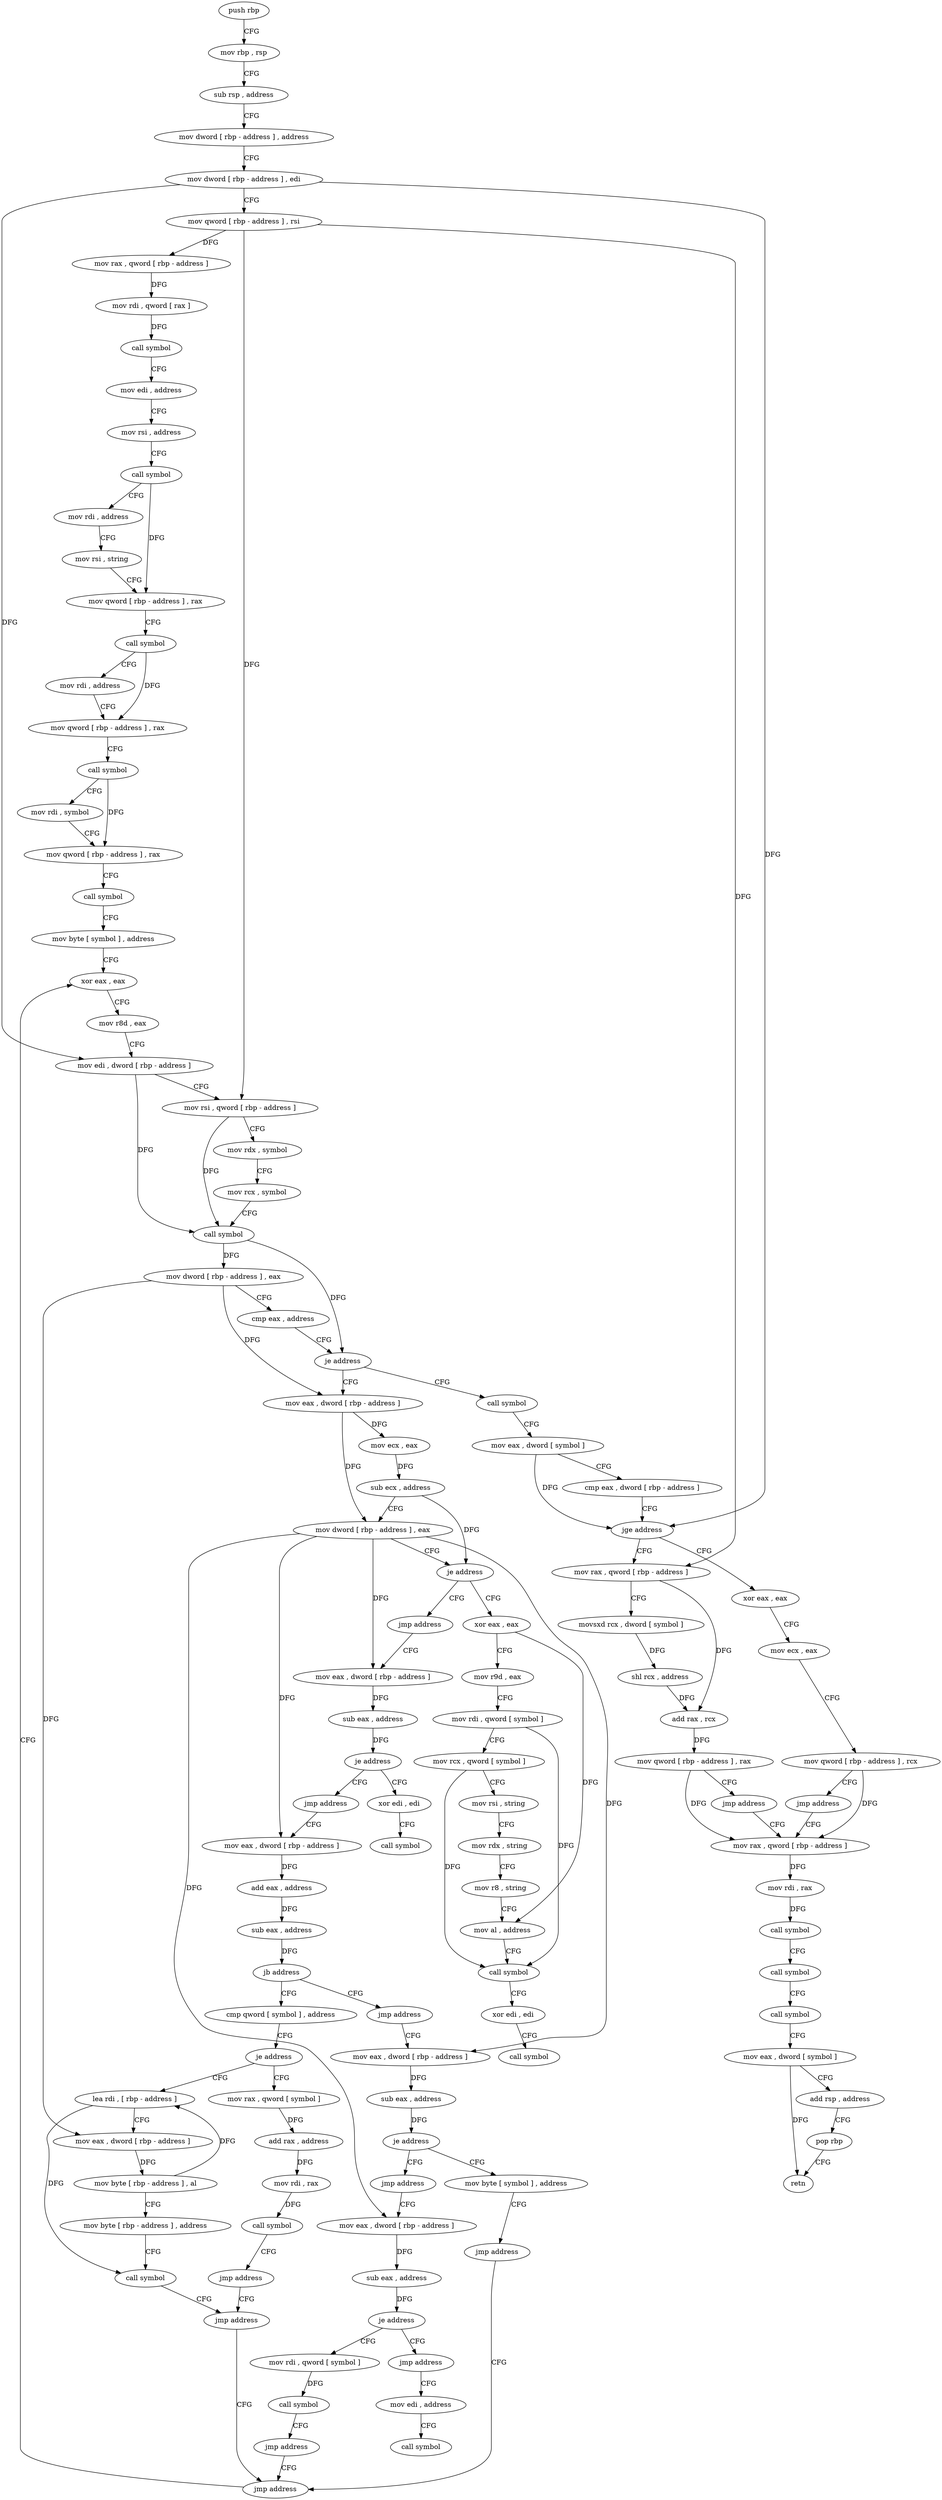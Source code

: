 digraph "func" {
"4200832" [label = "push rbp" ]
"4200833" [label = "mov rbp , rsp" ]
"4200836" [label = "sub rsp , address" ]
"4200840" [label = "mov dword [ rbp - address ] , address" ]
"4200847" [label = "mov dword [ rbp - address ] , edi" ]
"4200850" [label = "mov qword [ rbp - address ] , rsi" ]
"4200854" [label = "mov rax , qword [ rbp - address ]" ]
"4200858" [label = "mov rdi , qword [ rax ]" ]
"4200861" [label = "call symbol" ]
"4200866" [label = "mov edi , address" ]
"4200871" [label = "mov rsi , address" ]
"4200881" [label = "call symbol" ]
"4200886" [label = "mov rdi , address" ]
"4200896" [label = "mov rsi , string" ]
"4200906" [label = "mov qword [ rbp - address ] , rax" ]
"4200910" [label = "call symbol" ]
"4200915" [label = "mov rdi , address" ]
"4200925" [label = "mov qword [ rbp - address ] , rax" ]
"4200929" [label = "call symbol" ]
"4200934" [label = "mov rdi , symbol" ]
"4200944" [label = "mov qword [ rbp - address ] , rax" ]
"4200948" [label = "call symbol" ]
"4200953" [label = "mov byte [ symbol ] , address" ]
"4200961" [label = "xor eax , eax" ]
"4201292" [label = "call symbol" ]
"4201297" [label = "mov eax , dword [ symbol ]" ]
"4201304" [label = "cmp eax , dword [ rbp - address ]" ]
"4201307" [label = "jge address" ]
"4201341" [label = "xor eax , eax" ]
"4201313" [label = "mov rax , qword [ rbp - address ]" ]
"4201010" [label = "mov eax , dword [ rbp - address ]" ]
"4201013" [label = "mov ecx , eax" ]
"4201015" [label = "sub ecx , address" ]
"4201021" [label = "mov dword [ rbp - address ] , eax" ]
"4201024" [label = "je address" ]
"4201212" [label = "xor eax , eax" ]
"4201030" [label = "jmp address" ]
"4201343" [label = "mov ecx , eax" ]
"4201345" [label = "mov qword [ rbp - address ] , rcx" ]
"4201349" [label = "jmp address" ]
"4201354" [label = "mov rax , qword [ rbp - address ]" ]
"4201317" [label = "movsxd rcx , dword [ symbol ]" ]
"4201325" [label = "shl rcx , address" ]
"4201329" [label = "add rax , rcx" ]
"4201332" [label = "mov qword [ rbp - address ] , rax" ]
"4201336" [label = "jmp address" ]
"4201214" [label = "mov r9d , eax" ]
"4201217" [label = "mov rdi , qword [ symbol ]" ]
"4201225" [label = "mov rcx , qword [ symbol ]" ]
"4201233" [label = "mov rsi , string" ]
"4201243" [label = "mov rdx , string" ]
"4201253" [label = "mov r8 , string" ]
"4201263" [label = "mov al , address" ]
"4201265" [label = "call symbol" ]
"4201270" [label = "xor edi , edi" ]
"4201272" [label = "call symbol" ]
"4201035" [label = "mov eax , dword [ rbp - address ]" ]
"4201358" [label = "mov rdi , rax" ]
"4201361" [label = "call symbol" ]
"4201366" [label = "call symbol" ]
"4201371" [label = "call symbol" ]
"4201376" [label = "mov eax , dword [ symbol ]" ]
"4201383" [label = "add rsp , address" ]
"4201387" [label = "pop rbp" ]
"4201388" [label = "retn" ]
"4201038" [label = "sub eax , address" ]
"4201043" [label = "je address" ]
"4201205" [label = "xor edi , edi" ]
"4201049" [label = "jmp address" ]
"4201207" [label = "call symbol" ]
"4201054" [label = "mov eax , dword [ rbp - address ]" ]
"4201057" [label = "add eax , address" ]
"4201060" [label = "sub eax , address" ]
"4201063" [label = "jb address" ]
"4201139" [label = "cmp qword [ symbol ] , address" ]
"4201069" [label = "jmp address" ]
"4201148" [label = "je address" ]
"4201181" [label = "lea rdi , [ rbp - address ]" ]
"4201154" [label = "mov rax , qword [ symbol ]" ]
"4201074" [label = "mov eax , dword [ rbp - address ]" ]
"4201185" [label = "mov eax , dword [ rbp - address ]" ]
"4201188" [label = "mov byte [ rbp - address ] , al" ]
"4201191" [label = "mov byte [ rbp - address ] , address" ]
"4201195" [label = "call symbol" ]
"4201200" [label = "jmp address" ]
"4201162" [label = "add rax , address" ]
"4201168" [label = "mov rdi , rax" ]
"4201171" [label = "call symbol" ]
"4201176" [label = "jmp address" ]
"4201077" [label = "sub eax , address" ]
"4201080" [label = "je address" ]
"4201108" [label = "mov byte [ symbol ] , address" ]
"4201086" [label = "jmp address" ]
"4201287" [label = "jmp address" ]
"4201116" [label = "jmp address" ]
"4201091" [label = "mov eax , dword [ rbp - address ]" ]
"4200963" [label = "mov r8d , eax" ]
"4200966" [label = "mov edi , dword [ rbp - address ]" ]
"4200969" [label = "mov rsi , qword [ rbp - address ]" ]
"4200973" [label = "mov rdx , symbol" ]
"4200983" [label = "mov rcx , symbol" ]
"4200993" [label = "call symbol" ]
"4200998" [label = "mov dword [ rbp - address ] , eax" ]
"4201001" [label = "cmp eax , address" ]
"4201004" [label = "je address" ]
"4201094" [label = "sub eax , address" ]
"4201097" [label = "je address" ]
"4201121" [label = "mov rdi , qword [ symbol ]" ]
"4201103" [label = "jmp address" ]
"4201129" [label = "call symbol" ]
"4201134" [label = "jmp address" ]
"4201277" [label = "mov edi , address" ]
"4201282" [label = "call symbol" ]
"4200832" -> "4200833" [ label = "CFG" ]
"4200833" -> "4200836" [ label = "CFG" ]
"4200836" -> "4200840" [ label = "CFG" ]
"4200840" -> "4200847" [ label = "CFG" ]
"4200847" -> "4200850" [ label = "CFG" ]
"4200847" -> "4200966" [ label = "DFG" ]
"4200847" -> "4201307" [ label = "DFG" ]
"4200850" -> "4200854" [ label = "DFG" ]
"4200850" -> "4200969" [ label = "DFG" ]
"4200850" -> "4201313" [ label = "DFG" ]
"4200854" -> "4200858" [ label = "DFG" ]
"4200858" -> "4200861" [ label = "DFG" ]
"4200861" -> "4200866" [ label = "CFG" ]
"4200866" -> "4200871" [ label = "CFG" ]
"4200871" -> "4200881" [ label = "CFG" ]
"4200881" -> "4200886" [ label = "CFG" ]
"4200881" -> "4200906" [ label = "DFG" ]
"4200886" -> "4200896" [ label = "CFG" ]
"4200896" -> "4200906" [ label = "CFG" ]
"4200906" -> "4200910" [ label = "CFG" ]
"4200910" -> "4200915" [ label = "CFG" ]
"4200910" -> "4200925" [ label = "DFG" ]
"4200915" -> "4200925" [ label = "CFG" ]
"4200925" -> "4200929" [ label = "CFG" ]
"4200929" -> "4200934" [ label = "CFG" ]
"4200929" -> "4200944" [ label = "DFG" ]
"4200934" -> "4200944" [ label = "CFG" ]
"4200944" -> "4200948" [ label = "CFG" ]
"4200948" -> "4200953" [ label = "CFG" ]
"4200953" -> "4200961" [ label = "CFG" ]
"4200961" -> "4200963" [ label = "CFG" ]
"4201292" -> "4201297" [ label = "CFG" ]
"4201297" -> "4201304" [ label = "CFG" ]
"4201297" -> "4201307" [ label = "DFG" ]
"4201304" -> "4201307" [ label = "CFG" ]
"4201307" -> "4201341" [ label = "CFG" ]
"4201307" -> "4201313" [ label = "CFG" ]
"4201341" -> "4201343" [ label = "CFG" ]
"4201313" -> "4201317" [ label = "CFG" ]
"4201313" -> "4201329" [ label = "DFG" ]
"4201010" -> "4201013" [ label = "DFG" ]
"4201010" -> "4201021" [ label = "DFG" ]
"4201013" -> "4201015" [ label = "DFG" ]
"4201015" -> "4201021" [ label = "CFG" ]
"4201015" -> "4201024" [ label = "DFG" ]
"4201021" -> "4201024" [ label = "CFG" ]
"4201021" -> "4201035" [ label = "DFG" ]
"4201021" -> "4201054" [ label = "DFG" ]
"4201021" -> "4201074" [ label = "DFG" ]
"4201021" -> "4201091" [ label = "DFG" ]
"4201024" -> "4201212" [ label = "CFG" ]
"4201024" -> "4201030" [ label = "CFG" ]
"4201212" -> "4201214" [ label = "CFG" ]
"4201212" -> "4201263" [ label = "DFG" ]
"4201030" -> "4201035" [ label = "CFG" ]
"4201343" -> "4201345" [ label = "CFG" ]
"4201345" -> "4201349" [ label = "CFG" ]
"4201345" -> "4201354" [ label = "DFG" ]
"4201349" -> "4201354" [ label = "CFG" ]
"4201354" -> "4201358" [ label = "DFG" ]
"4201317" -> "4201325" [ label = "DFG" ]
"4201325" -> "4201329" [ label = "DFG" ]
"4201329" -> "4201332" [ label = "DFG" ]
"4201332" -> "4201336" [ label = "CFG" ]
"4201332" -> "4201354" [ label = "DFG" ]
"4201336" -> "4201354" [ label = "CFG" ]
"4201214" -> "4201217" [ label = "CFG" ]
"4201217" -> "4201225" [ label = "CFG" ]
"4201217" -> "4201265" [ label = "DFG" ]
"4201225" -> "4201233" [ label = "CFG" ]
"4201225" -> "4201265" [ label = "DFG" ]
"4201233" -> "4201243" [ label = "CFG" ]
"4201243" -> "4201253" [ label = "CFG" ]
"4201253" -> "4201263" [ label = "CFG" ]
"4201263" -> "4201265" [ label = "CFG" ]
"4201265" -> "4201270" [ label = "CFG" ]
"4201270" -> "4201272" [ label = "CFG" ]
"4201035" -> "4201038" [ label = "DFG" ]
"4201358" -> "4201361" [ label = "DFG" ]
"4201361" -> "4201366" [ label = "CFG" ]
"4201366" -> "4201371" [ label = "CFG" ]
"4201371" -> "4201376" [ label = "CFG" ]
"4201376" -> "4201383" [ label = "CFG" ]
"4201376" -> "4201388" [ label = "DFG" ]
"4201383" -> "4201387" [ label = "CFG" ]
"4201387" -> "4201388" [ label = "CFG" ]
"4201038" -> "4201043" [ label = "DFG" ]
"4201043" -> "4201205" [ label = "CFG" ]
"4201043" -> "4201049" [ label = "CFG" ]
"4201205" -> "4201207" [ label = "CFG" ]
"4201049" -> "4201054" [ label = "CFG" ]
"4201054" -> "4201057" [ label = "DFG" ]
"4201057" -> "4201060" [ label = "DFG" ]
"4201060" -> "4201063" [ label = "DFG" ]
"4201063" -> "4201139" [ label = "CFG" ]
"4201063" -> "4201069" [ label = "CFG" ]
"4201139" -> "4201148" [ label = "CFG" ]
"4201069" -> "4201074" [ label = "CFG" ]
"4201148" -> "4201181" [ label = "CFG" ]
"4201148" -> "4201154" [ label = "CFG" ]
"4201181" -> "4201185" [ label = "CFG" ]
"4201181" -> "4201195" [ label = "DFG" ]
"4201154" -> "4201162" [ label = "DFG" ]
"4201074" -> "4201077" [ label = "DFG" ]
"4201185" -> "4201188" [ label = "DFG" ]
"4201188" -> "4201191" [ label = "CFG" ]
"4201188" -> "4201181" [ label = "DFG" ]
"4201191" -> "4201195" [ label = "CFG" ]
"4201195" -> "4201200" [ label = "CFG" ]
"4201200" -> "4201287" [ label = "CFG" ]
"4201162" -> "4201168" [ label = "DFG" ]
"4201168" -> "4201171" [ label = "DFG" ]
"4201171" -> "4201176" [ label = "CFG" ]
"4201176" -> "4201200" [ label = "CFG" ]
"4201077" -> "4201080" [ label = "DFG" ]
"4201080" -> "4201108" [ label = "CFG" ]
"4201080" -> "4201086" [ label = "CFG" ]
"4201108" -> "4201116" [ label = "CFG" ]
"4201086" -> "4201091" [ label = "CFG" ]
"4201287" -> "4200961" [ label = "CFG" ]
"4201116" -> "4201287" [ label = "CFG" ]
"4201091" -> "4201094" [ label = "DFG" ]
"4200963" -> "4200966" [ label = "CFG" ]
"4200966" -> "4200969" [ label = "CFG" ]
"4200966" -> "4200993" [ label = "DFG" ]
"4200969" -> "4200973" [ label = "CFG" ]
"4200969" -> "4200993" [ label = "DFG" ]
"4200973" -> "4200983" [ label = "CFG" ]
"4200983" -> "4200993" [ label = "CFG" ]
"4200993" -> "4200998" [ label = "DFG" ]
"4200993" -> "4201004" [ label = "DFG" ]
"4200998" -> "4201001" [ label = "CFG" ]
"4200998" -> "4201010" [ label = "DFG" ]
"4200998" -> "4201185" [ label = "DFG" ]
"4201001" -> "4201004" [ label = "CFG" ]
"4201004" -> "4201292" [ label = "CFG" ]
"4201004" -> "4201010" [ label = "CFG" ]
"4201094" -> "4201097" [ label = "DFG" ]
"4201097" -> "4201121" [ label = "CFG" ]
"4201097" -> "4201103" [ label = "CFG" ]
"4201121" -> "4201129" [ label = "DFG" ]
"4201103" -> "4201277" [ label = "CFG" ]
"4201129" -> "4201134" [ label = "CFG" ]
"4201134" -> "4201287" [ label = "CFG" ]
"4201277" -> "4201282" [ label = "CFG" ]
}
